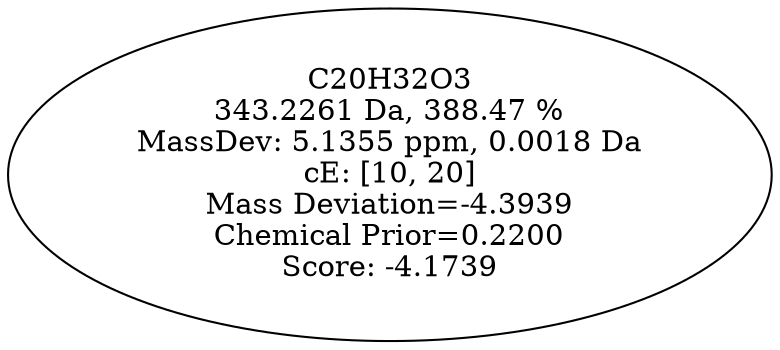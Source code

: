 strict digraph {
v1 [label="C20H32O3\n343.2261 Da, 388.47 %\nMassDev: 5.1355 ppm, 0.0018 Da\ncE: [10, 20]\nMass Deviation=-4.3939\nChemical Prior=0.2200\nScore: -4.1739"];
}